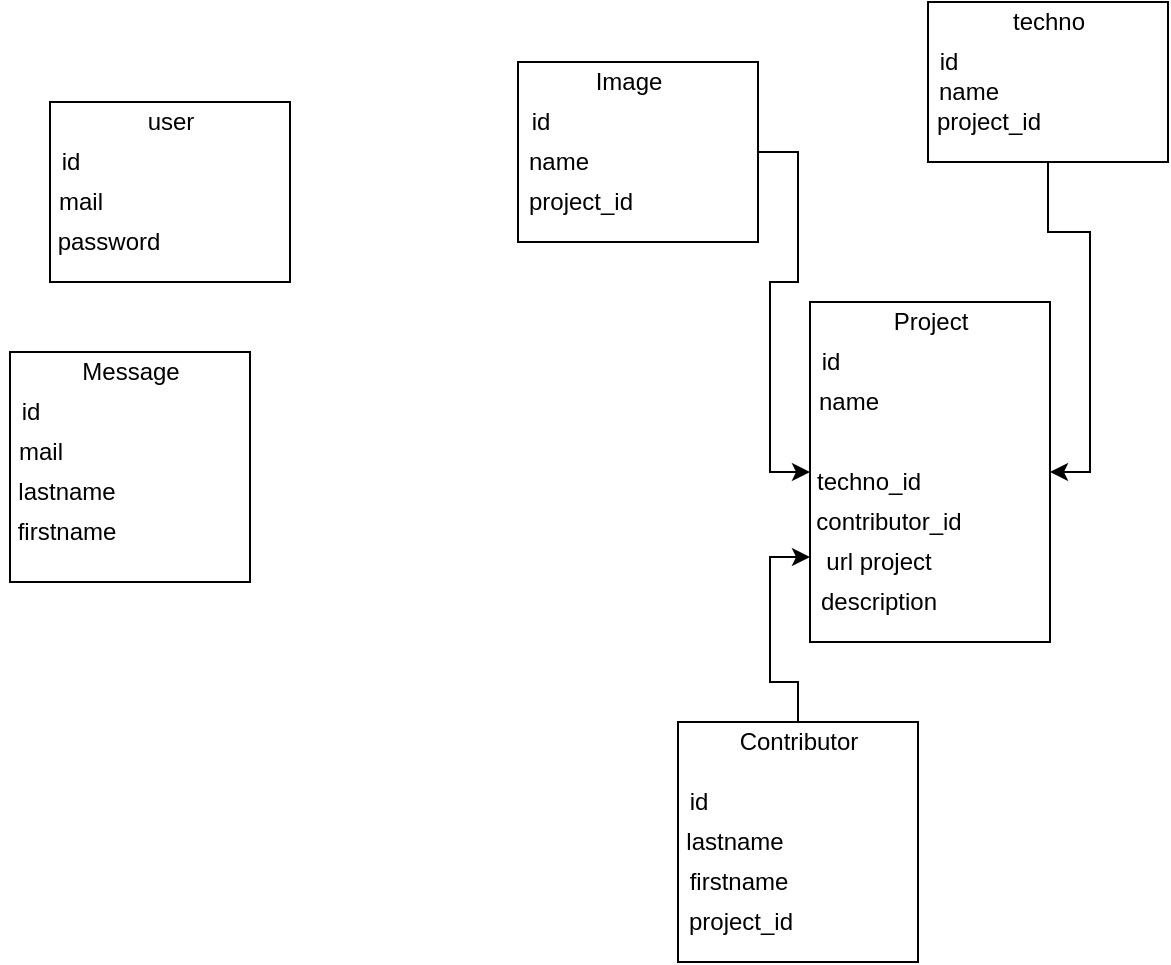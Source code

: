 <mxfile>
    <diagram id="6_gLELnowqasyTzbGXRv" name="Page-1">
        <mxGraphModel dx="817" dy="367" grid="1" gridSize="10" guides="1" tooltips="1" connect="1" arrows="1" fold="1" page="1" pageScale="1" pageWidth="827" pageHeight="1169" math="0" shadow="0">
            <root>
                <mxCell id="0"/>
                <mxCell id="1" parent="0"/>
                <mxCell id="2" value="" style="whiteSpace=wrap;html=1;" parent="1" vertex="1">
                    <mxGeometry x="196" y="180" width="120" height="90" as="geometry"/>
                </mxCell>
                <mxCell id="3" value="user" style="text;html=1;resizable=0;autosize=1;align=center;verticalAlign=middle;points=[];fillColor=none;strokeColor=none;rounded=0;" parent="1" vertex="1">
                    <mxGeometry x="236" y="180" width="40" height="20" as="geometry"/>
                </mxCell>
                <mxCell id="4" value="id" style="text;html=1;resizable=0;autosize=1;align=center;verticalAlign=middle;points=[];fillColor=none;strokeColor=none;rounded=0;" parent="1" vertex="1">
                    <mxGeometry x="196" y="200" width="20" height="20" as="geometry"/>
                </mxCell>
                <mxCell id="5" value="mail" style="text;html=1;resizable=0;autosize=1;align=center;verticalAlign=middle;points=[];fillColor=none;strokeColor=none;rounded=0;" parent="1" vertex="1">
                    <mxGeometry x="191" y="220" width="40" height="20" as="geometry"/>
                </mxCell>
                <mxCell id="6" value="password" style="text;html=1;resizable=0;autosize=1;align=center;verticalAlign=middle;points=[];fillColor=none;strokeColor=none;rounded=0;" parent="1" vertex="1">
                    <mxGeometry x="190" y="240" width="70" height="20" as="geometry"/>
                </mxCell>
                <mxCell id="7" value="" style="whiteSpace=wrap;html=1;" parent="1" vertex="1">
                    <mxGeometry x="576" y="280" width="120" height="170" as="geometry"/>
                </mxCell>
                <mxCell id="8" value="Project" style="text;html=1;resizable=0;autosize=1;align=center;verticalAlign=middle;points=[];fillColor=none;strokeColor=none;rounded=0;" parent="1" vertex="1">
                    <mxGeometry x="611" y="280" width="50" height="20" as="geometry"/>
                </mxCell>
                <mxCell id="9" value="id" style="text;html=1;resizable=0;autosize=1;align=center;verticalAlign=middle;points=[];fillColor=none;strokeColor=none;rounded=0;" parent="1" vertex="1">
                    <mxGeometry x="576" y="300" width="20" height="20" as="geometry"/>
                </mxCell>
                <mxCell id="10" value="name" style="text;html=1;resizable=0;autosize=1;align=center;verticalAlign=middle;points=[];fillColor=none;strokeColor=none;rounded=0;" parent="1" vertex="1">
                    <mxGeometry x="570" y="320" width="50" height="20" as="geometry"/>
                </mxCell>
                <mxCell id="12" value="" style="whiteSpace=wrap;html=1;" parent="1" vertex="1">
                    <mxGeometry x="176" y="305" width="120" height="115" as="geometry"/>
                </mxCell>
                <mxCell id="13" value="Message" style="text;html=1;resizable=0;autosize=1;align=center;verticalAlign=middle;points=[];fillColor=none;strokeColor=none;rounded=0;" parent="1" vertex="1">
                    <mxGeometry x="206" y="305" width="60" height="20" as="geometry"/>
                </mxCell>
                <mxCell id="14" value="id" style="text;html=1;resizable=0;autosize=1;align=center;verticalAlign=middle;points=[];fillColor=none;strokeColor=none;rounded=0;" parent="1" vertex="1">
                    <mxGeometry x="176" y="325" width="20" height="20" as="geometry"/>
                </mxCell>
                <mxCell id="15" value="mail" style="text;html=1;resizable=0;autosize=1;align=center;verticalAlign=middle;points=[];fillColor=none;strokeColor=none;rounded=0;" parent="1" vertex="1">
                    <mxGeometry x="171" y="345" width="40" height="20" as="geometry"/>
                </mxCell>
                <mxCell id="16" value="lastname" style="text;html=1;resizable=0;autosize=1;align=center;verticalAlign=middle;points=[];fillColor=none;strokeColor=none;rounded=0;" parent="1" vertex="1">
                    <mxGeometry x="174" y="365" width="60" height="20" as="geometry"/>
                </mxCell>
                <mxCell id="17" value="firstname" style="text;html=1;resizable=0;autosize=1;align=center;verticalAlign=middle;points=[];fillColor=none;strokeColor=none;rounded=0;" parent="1" vertex="1">
                    <mxGeometry x="174" y="385" width="60" height="20" as="geometry"/>
                </mxCell>
                <mxCell id="19" value="techno_id" style="text;html=1;resizable=0;autosize=1;align=center;verticalAlign=middle;points=[];fillColor=none;strokeColor=none;rounded=0;" parent="1" vertex="1">
                    <mxGeometry x="570" y="360" width="70" height="20" as="geometry"/>
                </mxCell>
                <mxCell id="20" value="contributor_id" style="text;html=1;resizable=0;autosize=1;align=center;verticalAlign=middle;points=[];fillColor=none;strokeColor=none;rounded=0;" parent="1" vertex="1">
                    <mxGeometry x="570" y="380" width="90" height="20" as="geometry"/>
                </mxCell>
                <mxCell id="26" style="edgeStyle=orthogonalEdgeStyle;rounded=0;orthogonalLoop=1;jettySize=auto;html=1;entryX=0;entryY=0.5;entryDx=0;entryDy=0;" parent="1" source="21" target="7" edge="1">
                    <mxGeometry relative="1" as="geometry"/>
                </mxCell>
                <mxCell id="21" value="" style="whiteSpace=wrap;html=1;" parent="1" vertex="1">
                    <mxGeometry x="430" y="160" width="120" height="90" as="geometry"/>
                </mxCell>
                <mxCell id="22" value="Image" style="text;html=1;resizable=0;autosize=1;align=center;verticalAlign=middle;points=[];fillColor=none;strokeColor=none;rounded=0;" parent="1" vertex="1">
                    <mxGeometry x="460" y="160" width="50" height="20" as="geometry"/>
                </mxCell>
                <mxCell id="23" value="id" style="text;html=1;resizable=0;autosize=1;align=center;verticalAlign=middle;points=[];fillColor=none;strokeColor=none;rounded=0;" parent="1" vertex="1">
                    <mxGeometry x="431" y="180" width="20" height="20" as="geometry"/>
                </mxCell>
                <mxCell id="24" value="name" style="text;html=1;resizable=0;autosize=1;align=center;verticalAlign=middle;points=[];fillColor=none;strokeColor=none;rounded=0;" parent="1" vertex="1">
                    <mxGeometry x="425" y="200" width="50" height="20" as="geometry"/>
                </mxCell>
                <mxCell id="25" value="project_id" style="text;html=1;resizable=0;autosize=1;align=center;verticalAlign=middle;points=[];fillColor=none;strokeColor=none;rounded=0;" parent="1" vertex="1">
                    <mxGeometry x="426" y="220" width="70" height="20" as="geometry"/>
                </mxCell>
                <mxCell id="33" style="edgeStyle=orthogonalEdgeStyle;rounded=0;orthogonalLoop=1;jettySize=auto;html=1;entryX=0;entryY=0.75;entryDx=0;entryDy=0;" parent="1" source="27" target="7" edge="1">
                    <mxGeometry relative="1" as="geometry"/>
                </mxCell>
                <mxCell id="27" value="" style="whiteSpace=wrap;html=1;" parent="1" vertex="1">
                    <mxGeometry x="510" y="490" width="120" height="120" as="geometry"/>
                </mxCell>
                <mxCell id="28" value="Contributor" style="text;html=1;resizable=0;autosize=1;align=center;verticalAlign=middle;points=[];fillColor=none;strokeColor=none;rounded=0;" parent="1" vertex="1">
                    <mxGeometry x="535" y="490" width="70" height="20" as="geometry"/>
                </mxCell>
                <mxCell id="29" value="id" style="text;html=1;resizable=0;autosize=1;align=center;verticalAlign=middle;points=[];fillColor=none;strokeColor=none;rounded=0;" parent="1" vertex="1">
                    <mxGeometry x="510" y="520" width="20" height="20" as="geometry"/>
                </mxCell>
                <mxCell id="30" value="lastname" style="text;html=1;resizable=0;autosize=1;align=center;verticalAlign=middle;points=[];fillColor=none;strokeColor=none;rounded=0;" parent="1" vertex="1">
                    <mxGeometry x="508" y="540" width="60" height="20" as="geometry"/>
                </mxCell>
                <mxCell id="31" value="firstname" style="text;html=1;resizable=0;autosize=1;align=center;verticalAlign=middle;points=[];fillColor=none;strokeColor=none;rounded=0;" parent="1" vertex="1">
                    <mxGeometry x="510" y="560" width="60" height="20" as="geometry"/>
                </mxCell>
                <mxCell id="32" value="project_id" style="text;html=1;resizable=0;autosize=1;align=center;verticalAlign=middle;points=[];fillColor=none;strokeColor=none;rounded=0;" parent="1" vertex="1">
                    <mxGeometry x="506" y="580" width="70" height="20" as="geometry"/>
                </mxCell>
                <mxCell id="34" value="url project" style="text;html=1;resizable=0;autosize=1;align=center;verticalAlign=middle;points=[];fillColor=none;strokeColor=none;rounded=0;" parent="1" vertex="1">
                    <mxGeometry x="575" y="400" width="70" height="20" as="geometry"/>
                </mxCell>
                <mxCell id="40" style="edgeStyle=orthogonalEdgeStyle;rounded=0;orthogonalLoop=1;jettySize=auto;html=1;entryX=1;entryY=0.5;entryDx=0;entryDy=0;" parent="1" source="35" target="7" edge="1">
                    <mxGeometry relative="1" as="geometry"/>
                </mxCell>
                <mxCell id="35" value="" style="whiteSpace=wrap;html=1;" parent="1" vertex="1">
                    <mxGeometry x="635" y="130" width="120" height="80" as="geometry"/>
                </mxCell>
                <mxCell id="36" value="techno" style="text;html=1;resizable=0;autosize=1;align=center;verticalAlign=middle;points=[];fillColor=none;strokeColor=none;rounded=0;" parent="1" vertex="1">
                    <mxGeometry x="670" y="130" width="50" height="20" as="geometry"/>
                </mxCell>
                <mxCell id="37" value="name" style="text;html=1;resizable=0;autosize=1;align=center;verticalAlign=middle;points=[];fillColor=none;strokeColor=none;rounded=0;" parent="1" vertex="1">
                    <mxGeometry x="630" y="165" width="50" height="20" as="geometry"/>
                </mxCell>
                <mxCell id="38" value="id" style="text;html=1;resizable=0;autosize=1;align=center;verticalAlign=middle;points=[];fillColor=none;strokeColor=none;rounded=0;" parent="1" vertex="1">
                    <mxGeometry x="635" y="150" width="20" height="20" as="geometry"/>
                </mxCell>
                <mxCell id="39" value="project_id" style="text;html=1;resizable=0;autosize=1;align=center;verticalAlign=middle;points=[];fillColor=none;strokeColor=none;rounded=0;" parent="1" vertex="1">
                    <mxGeometry x="630" y="180" width="70" height="20" as="geometry"/>
                </mxCell>
                <mxCell id="41" value="description" style="text;html=1;resizable=0;autosize=1;align=center;verticalAlign=middle;points=[];fillColor=none;strokeColor=none;rounded=0;" parent="1" vertex="1">
                    <mxGeometry x="575" y="420" width="70" height="20" as="geometry"/>
                </mxCell>
            </root>
        </mxGraphModel>
    </diagram>
</mxfile>